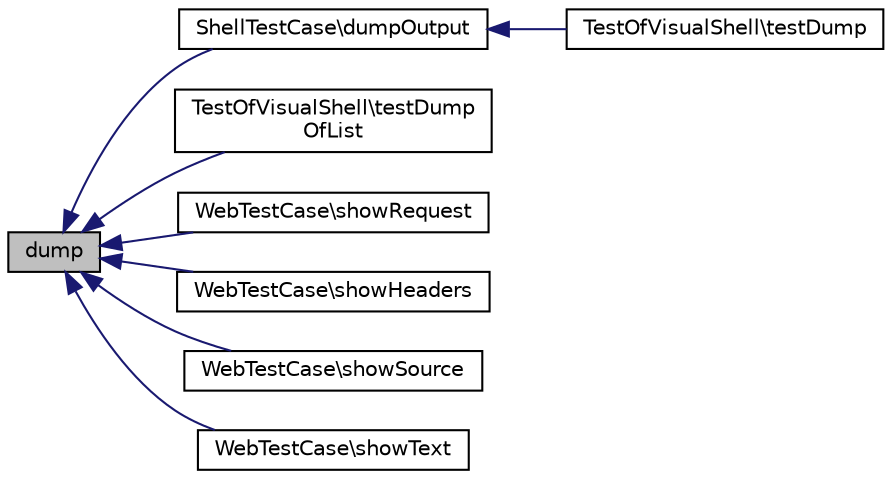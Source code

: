 digraph "dump"
{
  edge [fontname="Helvetica",fontsize="10",labelfontname="Helvetica",labelfontsize="10"];
  node [fontname="Helvetica",fontsize="10",shape=record];
  rankdir="LR";
  Node1 [label="dump",height=0.2,width=0.4,color="black", fillcolor="grey75", style="filled" fontcolor="black"];
  Node1 -> Node2 [dir="back",color="midnightblue",fontsize="10",style="solid",fontname="Helvetica"];
  Node2 [label="ShellTestCase\\dumpOutput",height=0.2,width=0.4,color="black", fillcolor="white", style="filled",URL="$class_shell_test_case.html#a1fcae311366bee5b29b77d496b74c844"];
  Node2 -> Node3 [dir="back",color="midnightblue",fontsize="10",style="solid",fontname="Helvetica"];
  Node3 [label="TestOfVisualShell\\testDump",height=0.2,width=0.4,color="black", fillcolor="white", style="filled",URL="$class_test_of_visual_shell.html#a054950b93fb5a74a2d2c89d38f5758ff"];
  Node1 -> Node4 [dir="back",color="midnightblue",fontsize="10",style="solid",fontname="Helvetica"];
  Node4 [label="TestOfVisualShell\\testDump\lOfList",height=0.2,width=0.4,color="black", fillcolor="white", style="filled",URL="$class_test_of_visual_shell.html#ae123a74d71e267b7ba5850173eac8f6d"];
  Node1 -> Node5 [dir="back",color="midnightblue",fontsize="10",style="solid",fontname="Helvetica"];
  Node5 [label="WebTestCase\\showRequest",height=0.2,width=0.4,color="black", fillcolor="white", style="filled",URL="$class_web_test_case.html#aa7336cb943505ebaa4f39dc594bc3f1a"];
  Node1 -> Node6 [dir="back",color="midnightblue",fontsize="10",style="solid",fontname="Helvetica"];
  Node6 [label="WebTestCase\\showHeaders",height=0.2,width=0.4,color="black", fillcolor="white", style="filled",URL="$class_web_test_case.html#a82d9e10e8180da3641b19222fb093328"];
  Node1 -> Node7 [dir="back",color="midnightblue",fontsize="10",style="solid",fontname="Helvetica"];
  Node7 [label="WebTestCase\\showSource",height=0.2,width=0.4,color="black", fillcolor="white", style="filled",URL="$class_web_test_case.html#abd63b5401ab7ea2d188729fc088c8bc6"];
  Node1 -> Node8 [dir="back",color="midnightblue",fontsize="10",style="solid",fontname="Helvetica"];
  Node8 [label="WebTestCase\\showText",height=0.2,width=0.4,color="black", fillcolor="white", style="filled",URL="$class_web_test_case.html#ac75ef37253f4ae8b1d2d195c18abc9e1"];
}
